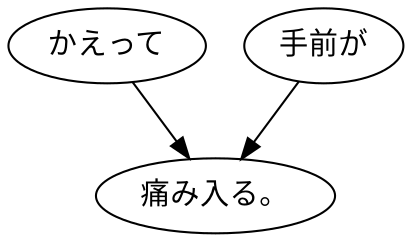 digraph graph5894 {
	node0 [label="かえって"];
	node1 [label="手前が"];
	node2 [label="痛み入る。"];
	node0 -> node2;
	node1 -> node2;
}
